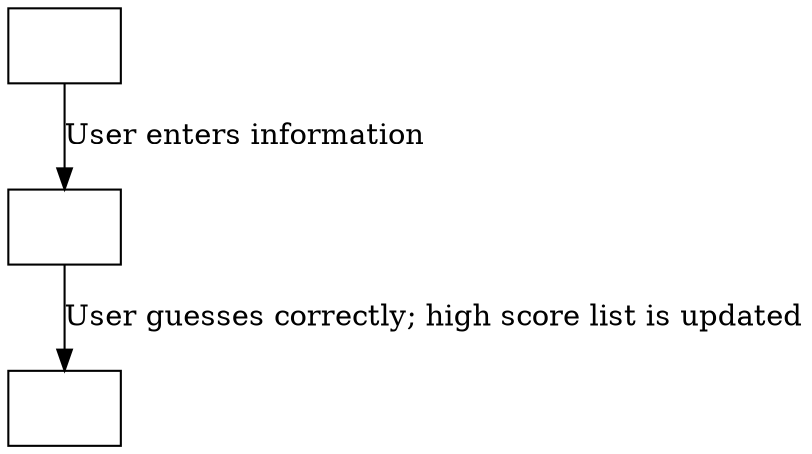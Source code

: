 digraph req {
    entry [image="entry.png", label="" shape=box];
    play [image="play.png", label="" shape=box];
    finish [image="finish.png", label="" shape=box];
    entry -> play [label="User enters information"];
    play -> finish [label="User guesses correctly; high score list is updated"];
}
